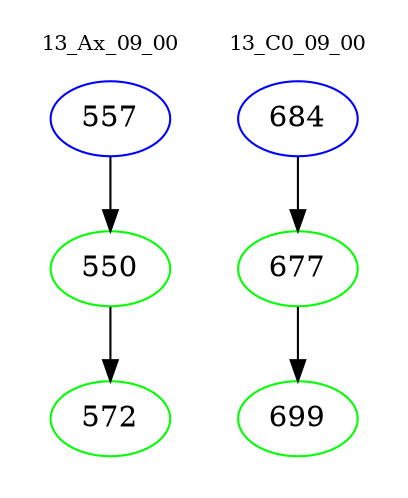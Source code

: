 digraph{
subgraph cluster_0 {
color = white
label = "13_Ax_09_00";
fontsize=10;
T0_557 [label="557", color="blue"]
T0_557 -> T0_550 [color="black"]
T0_550 [label="550", color="green"]
T0_550 -> T0_572 [color="black"]
T0_572 [label="572", color="green"]
}
subgraph cluster_1 {
color = white
label = "13_C0_09_00";
fontsize=10;
T1_684 [label="684", color="blue"]
T1_684 -> T1_677 [color="black"]
T1_677 [label="677", color="green"]
T1_677 -> T1_699 [color="black"]
T1_699 [label="699", color="green"]
}
}
